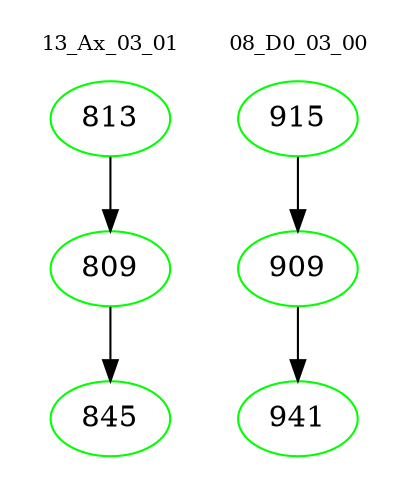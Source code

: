 digraph{
subgraph cluster_0 {
color = white
label = "13_Ax_03_01";
fontsize=10;
T0_813 [label="813", color="green"]
T0_813 -> T0_809 [color="black"]
T0_809 [label="809", color="green"]
T0_809 -> T0_845 [color="black"]
T0_845 [label="845", color="green"]
}
subgraph cluster_1 {
color = white
label = "08_D0_03_00";
fontsize=10;
T1_915 [label="915", color="green"]
T1_915 -> T1_909 [color="black"]
T1_909 [label="909", color="green"]
T1_909 -> T1_941 [color="black"]
T1_941 [label="941", color="green"]
}
}
